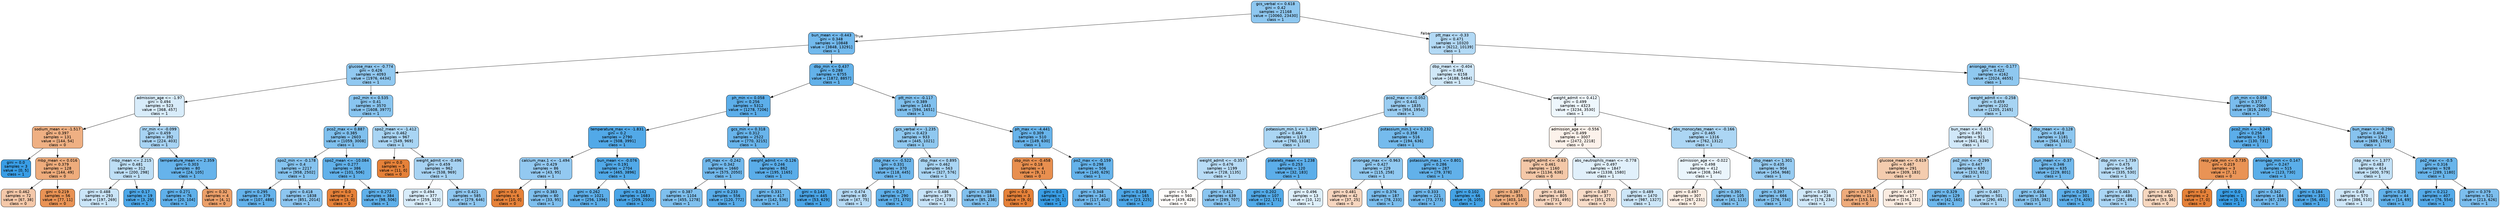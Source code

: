 digraph Tree {
node [shape=box, style="filled, rounded", color="black", fontname="helvetica"] ;
edge [fontname="helvetica"] ;
0 [label="gcs_verbal <= 0.618\ngini = 0.42\nsamples = 21168\nvalue = [10060, 23430]\nclass = 1", fillcolor="#8ec7f0"] ;
1 [label="bun_mean <= -0.443\ngini = 0.348\nsamples = 10848\nvalue = [3848, 13291]\nclass = 1", fillcolor="#72b9ed"] ;
0 -> 1 [labeldistance=2.5, labelangle=45, headlabel="True"] ;
2 [label="glucose_max <= -0.774\ngini = 0.426\nsamples = 4093\nvalue = [1976, 4434]\nclass = 1", fillcolor="#91c9f1"] ;
1 -> 2 ;
3 [label="admission_age <= -1.97\ngini = 0.494\nsamples = 523\nvalue = [368, 457]\nclass = 1", fillcolor="#d8ecfa"] ;
2 -> 3 ;
4 [label="sodium_mean <= -1.517\ngini = 0.397\nsamples = 131\nvalue = [144, 54]\nclass = 0", fillcolor="#efb083"] ;
3 -> 4 ;
5 [label="gini = 0.0\nsamples = 3\nvalue = [0, 5]\nclass = 1", fillcolor="#399de5"] ;
4 -> 5 ;
6 [label="mbp_mean <= 0.016\ngini = 0.379\nsamples = 128\nvalue = [144, 49]\nclass = 0", fillcolor="#eeac7c"] ;
4 -> 6 ;
7 [label="gini = 0.462\nsamples = 72\nvalue = [67, 38]\nclass = 0", fillcolor="#f4c8a9"] ;
6 -> 7 ;
8 [label="gini = 0.219\nsamples = 56\nvalue = [77, 11]\nclass = 0", fillcolor="#e99355"] ;
6 -> 8 ;
9 [label="inr_min <= -0.099\ngini = 0.459\nsamples = 392\nvalue = [224, 403]\nclass = 1", fillcolor="#a7d3f3"] ;
3 -> 9 ;
10 [label="mbp_mean <= 2.215\ngini = 0.481\nsamples = 312\nvalue = [200, 298]\nclass = 1", fillcolor="#bedff6"] ;
9 -> 10 ;
11 [label="gini = 0.488\nsamples = 293\nvalue = [197, 269]\nclass = 1", fillcolor="#cae5f8"] ;
10 -> 11 ;
12 [label="gini = 0.17\nsamples = 19\nvalue = [3, 29]\nclass = 1", fillcolor="#4da7e8"] ;
10 -> 12 ;
13 [label="temperature_mean <= 2.359\ngini = 0.303\nsamples = 80\nvalue = [24, 105]\nclass = 1", fillcolor="#66b3eb"] ;
9 -> 13 ;
14 [label="gini = 0.271\nsamples = 76\nvalue = [20, 104]\nclass = 1", fillcolor="#5fb0ea"] ;
13 -> 14 ;
15 [label="gini = 0.32\nsamples = 4\nvalue = [4, 1]\nclass = 0", fillcolor="#eca06a"] ;
13 -> 15 ;
16 [label="po2_min <= 0.535\ngini = 0.41\nsamples = 3570\nvalue = [1608, 3977]\nclass = 1", fillcolor="#89c5f0"] ;
2 -> 16 ;
17 [label="pco2_max <= 0.887\ngini = 0.385\nsamples = 2603\nvalue = [1059, 3008]\nclass = 1", fillcolor="#7fc0ee"] ;
16 -> 17 ;
18 [label="spo2_min <= -0.178\ngini = 0.4\nsamples = 2217\nvalue = [958, 2502]\nclass = 1", fillcolor="#85c3ef"] ;
17 -> 18 ;
19 [label="gini = 0.295\nsamples = 379\nvalue = [107, 488]\nclass = 1", fillcolor="#64b2eb"] ;
18 -> 19 ;
20 [label="gini = 0.418\nsamples = 1838\nvalue = [851, 2014]\nclass = 1", fillcolor="#8dc6f0"] ;
18 -> 20 ;
21 [label="spo2_mean <= -10.084\ngini = 0.277\nsamples = 386\nvalue = [101, 506]\nclass = 1", fillcolor="#61b1ea"] ;
17 -> 21 ;
22 [label="gini = 0.0\nsamples = 2\nvalue = [3, 0]\nclass = 0", fillcolor="#e58139"] ;
21 -> 22 ;
23 [label="gini = 0.272\nsamples = 384\nvalue = [98, 506]\nclass = 1", fillcolor="#5fb0ea"] ;
21 -> 23 ;
24 [label="spo2_mean <= -1.412\ngini = 0.462\nsamples = 967\nvalue = [549, 969]\nclass = 1", fillcolor="#a9d5f4"] ;
16 -> 24 ;
25 [label="gini = 0.0\nsamples = 5\nvalue = [11, 0]\nclass = 0", fillcolor="#e58139"] ;
24 -> 25 ;
26 [label="weight_admit <= -0.496\ngini = 0.459\nsamples = 962\nvalue = [538, 969]\nclass = 1", fillcolor="#a7d3f3"] ;
24 -> 26 ;
27 [label="gini = 0.494\nsamples = 377\nvalue = [259, 323]\nclass = 1", fillcolor="#d8ecfa"] ;
26 -> 27 ;
28 [label="gini = 0.421\nsamples = 585\nvalue = [279, 646]\nclass = 1", fillcolor="#8fc7f0"] ;
26 -> 28 ;
29 [label="dbp_min <= 0.437\ngini = 0.288\nsamples = 6755\nvalue = [1872, 8857]\nclass = 1", fillcolor="#63b2ea"] ;
1 -> 29 ;
30 [label="ph_min <= 0.058\ngini = 0.256\nsamples = 5312\nvalue = [1278, 7206]\nclass = 1", fillcolor="#5caeea"] ;
29 -> 30 ;
31 [label="temperature_max <= -1.831\ngini = 0.2\nsamples = 2790\nvalue = [508, 3991]\nclass = 1", fillcolor="#52a9e8"] ;
30 -> 31 ;
32 [label="calcium_max.1 <= -1.494\ngini = 0.429\nsamples = 86\nvalue = [43, 95]\nclass = 1", fillcolor="#93c9f1"] ;
31 -> 32 ;
33 [label="gini = 0.0\nsamples = 6\nvalue = [10, 0]\nclass = 0", fillcolor="#e58139"] ;
32 -> 33 ;
34 [label="gini = 0.383\nsamples = 80\nvalue = [33, 95]\nclass = 1", fillcolor="#7ebfee"] ;
32 -> 34 ;
35 [label="bun_mean <= -0.076\ngini = 0.191\nsamples = 2704\nvalue = [465, 3896]\nclass = 1", fillcolor="#51a9e8"] ;
31 -> 35 ;
36 [label="gini = 0.262\nsamples = 1021\nvalue = [256, 1396]\nclass = 1", fillcolor="#5dafea"] ;
35 -> 36 ;
37 [label="gini = 0.142\nsamples = 1683\nvalue = [209, 2500]\nclass = 1", fillcolor="#4aa5e7"] ;
35 -> 37 ;
38 [label="gcs_min <= 0.318\ngini = 0.312\nsamples = 2522\nvalue = [770, 3215]\nclass = 1", fillcolor="#68b4eb"] ;
30 -> 38 ;
39 [label="ptt_max <= -0.242\ngini = 0.342\nsamples = 1660\nvalue = [575, 2050]\nclass = 1", fillcolor="#71b8ec"] ;
38 -> 39 ;
40 [label="gini = 0.387\nsamples = 1104\nvalue = [455, 1278]\nclass = 1", fillcolor="#7fc0ee"] ;
39 -> 40 ;
41 [label="gini = 0.233\nsamples = 556\nvalue = [120, 772]\nclass = 1", fillcolor="#58ace9"] ;
39 -> 41 ;
42 [label="weight_admit <= -0.126\ngini = 0.246\nsamples = 862\nvalue = [195, 1165]\nclass = 1", fillcolor="#5aade9"] ;
38 -> 42 ;
43 [label="gini = 0.331\nsamples = 417\nvalue = [142, 536]\nclass = 1", fillcolor="#6db7ec"] ;
42 -> 43 ;
44 [label="gini = 0.143\nsamples = 445\nvalue = [53, 629]\nclass = 1", fillcolor="#4aa5e7"] ;
42 -> 44 ;
45 [label="ptt_min <= -0.117\ngini = 0.389\nsamples = 1443\nvalue = [594, 1651]\nclass = 1", fillcolor="#80c0ee"] ;
29 -> 45 ;
46 [label="gcs_verbal <= -1.235\ngini = 0.423\nsamples = 933\nvalue = [445, 1021]\nclass = 1", fillcolor="#8fc8f0"] ;
45 -> 46 ;
47 [label="sbp_max <= -0.522\ngini = 0.331\nsamples = 370\nvalue = [118, 445]\nclass = 1", fillcolor="#6eb7ec"] ;
46 -> 47 ;
48 [label="gini = 0.474\nsamples = 80\nvalue = [47, 75]\nclass = 1", fillcolor="#b5daf5"] ;
47 -> 48 ;
49 [label="gini = 0.27\nsamples = 290\nvalue = [71, 370]\nclass = 1", fillcolor="#5fb0ea"] ;
47 -> 49 ;
50 [label="dbp_max <= 0.895\ngini = 0.462\nsamples = 563\nvalue = [327, 576]\nclass = 1", fillcolor="#a9d5f4"] ;
46 -> 50 ;
51 [label="gini = 0.486\nsamples = 379\nvalue = [242, 338]\nclass = 1", fillcolor="#c7e3f8"] ;
50 -> 51 ;
52 [label="gini = 0.388\nsamples = 184\nvalue = [85, 238]\nclass = 1", fillcolor="#80c0ee"] ;
50 -> 52 ;
53 [label="ph_max <= -4.441\ngini = 0.309\nsamples = 510\nvalue = [149, 630]\nclass = 1", fillcolor="#68b4eb"] ;
45 -> 53 ;
54 [label="sbp_min <= -0.458\ngini = 0.18\nsamples = 4\nvalue = [9, 1]\nclass = 0", fillcolor="#e88f4f"] ;
53 -> 54 ;
55 [label="gini = 0.0\nsamples = 3\nvalue = [9, 0]\nclass = 0", fillcolor="#e58139"] ;
54 -> 55 ;
56 [label="gini = 0.0\nsamples = 1\nvalue = [0, 1]\nclass = 1", fillcolor="#399de5"] ;
54 -> 56 ;
57 [label="po2_max <= -0.159\ngini = 0.298\nsamples = 506\nvalue = [140, 629]\nclass = 1", fillcolor="#65b3eb"] ;
53 -> 57 ;
58 [label="gini = 0.348\nsamples = 341\nvalue = [117, 404]\nclass = 1", fillcolor="#72b9ed"] ;
57 -> 58 ;
59 [label="gini = 0.168\nsamples = 165\nvalue = [23, 225]\nclass = 1", fillcolor="#4da7e8"] ;
57 -> 59 ;
60 [label="ptt_max <= -0.33\ngini = 0.471\nsamples = 10320\nvalue = [6212, 10139]\nclass = 1", fillcolor="#b2d9f5"] ;
0 -> 60 [labeldistance=2.5, labelangle=-45, headlabel="False"] ;
61 [label="dbp_mean <= -0.404\ngini = 0.491\nsamples = 6158\nvalue = [4188, 5484]\nclass = 1", fillcolor="#d0e8f9"] ;
60 -> 61 ;
62 [label="pco2_max <= -0.052\ngini = 0.441\nsamples = 1835\nvalue = [954, 1954]\nclass = 1", fillcolor="#9acdf2"] ;
61 -> 62 ;
63 [label="potassium_min.1 <= 1.285\ngini = 0.464\nsamples = 1319\nvalue = [760, 1318]\nclass = 1", fillcolor="#abd6f4"] ;
62 -> 63 ;
64 [label="weight_admit <= -0.357\ngini = 0.476\nsamples = 1199\nvalue = [728, 1135]\nclass = 1", fillcolor="#b8dcf6"] ;
63 -> 64 ;
65 [label="gini = 0.5\nsamples = 560\nvalue = [439, 428]\nclass = 0", fillcolor="#fefcfa"] ;
64 -> 65 ;
66 [label="gini = 0.412\nsamples = 639\nvalue = [289, 707]\nclass = 1", fillcolor="#8ac5f0"] ;
64 -> 66 ;
67 [label="platelets_mean <= 1.238\ngini = 0.253\nsamples = 120\nvalue = [32, 183]\nclass = 1", fillcolor="#5caeea"] ;
63 -> 67 ;
68 [label="gini = 0.202\nsamples = 107\nvalue = [22, 171]\nclass = 1", fillcolor="#52aae8"] ;
67 -> 68 ;
69 [label="gini = 0.496\nsamples = 13\nvalue = [10, 12]\nclass = 1", fillcolor="#deeffb"] ;
67 -> 69 ;
70 [label="potassium_min.1 <= 0.232\ngini = 0.358\nsamples = 516\nvalue = [194, 636]\nclass = 1", fillcolor="#75bbed"] ;
62 -> 70 ;
71 [label="aniongap_max <= -0.963\ngini = 0.427\nsamples = 229\nvalue = [115, 258]\nclass = 1", fillcolor="#91c9f1"] ;
70 -> 71 ;
72 [label="gini = 0.481\nsamples = 42\nvalue = [37, 25]\nclass = 0", fillcolor="#f7d6bf"] ;
71 -> 72 ;
73 [label="gini = 0.376\nsamples = 187\nvalue = [78, 233]\nclass = 1", fillcolor="#7bbeee"] ;
71 -> 73 ;
74 [label="potassium_max.1 <= 0.801\ngini = 0.286\nsamples = 287\nvalue = [79, 378]\nclass = 1", fillcolor="#62b1ea"] ;
70 -> 74 ;
75 [label="gini = 0.333\nsamples = 221\nvalue = [73, 273]\nclass = 1", fillcolor="#6eb7ec"] ;
74 -> 75 ;
76 [label="gini = 0.102\nsamples = 66\nvalue = [6, 105]\nclass = 1", fillcolor="#44a3e6"] ;
74 -> 76 ;
77 [label="weight_admit <= 0.412\ngini = 0.499\nsamples = 4323\nvalue = [3234, 3530]\nclass = 1", fillcolor="#eef7fd"] ;
61 -> 77 ;
78 [label="admission_age <= -0.556\ngini = 0.499\nsamples = 3007\nvalue = [2472, 2218]\nclass = 0", fillcolor="#fcf2eb"] ;
77 -> 78 ;
79 [label="weight_admit <= -0.63\ngini = 0.461\nsamples = 1160\nvalue = [1134, 638]\nclass = 0", fillcolor="#f4c8a8"] ;
78 -> 79 ;
80 [label="gini = 0.387\nsamples = 355\nvalue = [403, 143]\nclass = 0", fillcolor="#eeae7f"] ;
79 -> 80 ;
81 [label="gini = 0.481\nsamples = 805\nvalue = [731, 495]\nclass = 0", fillcolor="#f7d6bf"] ;
79 -> 81 ;
82 [label="abs_neutrophils_mean <= -0.778\ngini = 0.497\nsamples = 1847\nvalue = [1338, 1580]\nclass = 1", fillcolor="#e1f0fb"] ;
78 -> 82 ;
83 [label="gini = 0.487\nsamples = 377\nvalue = [351, 253]\nclass = 0", fillcolor="#f8dcc8"] ;
82 -> 83 ;
84 [label="gini = 0.489\nsamples = 1470\nvalue = [987, 1327]\nclass = 1", fillcolor="#cce6f8"] ;
82 -> 84 ;
85 [label="abs_monocytes_mean <= -0.166\ngini = 0.465\nsamples = 1316\nvalue = [762, 1312]\nclass = 1", fillcolor="#acd6f4"] ;
77 -> 85 ;
86 [label="admission_age <= -0.022\ngini = 0.498\nsamples = 412\nvalue = [308, 344]\nclass = 1", fillcolor="#eaf5fc"] ;
85 -> 86 ;
87 [label="gini = 0.497\nsamples = 307\nvalue = [267, 231]\nclass = 0", fillcolor="#fbeee4"] ;
86 -> 87 ;
88 [label="gini = 0.391\nsamples = 105\nvalue = [41, 113]\nclass = 1", fillcolor="#81c1ee"] ;
86 -> 88 ;
89 [label="dbp_mean <= 1.301\ngini = 0.435\nsamples = 904\nvalue = [454, 968]\nclass = 1", fillcolor="#96cbf1"] ;
85 -> 89 ;
90 [label="gini = 0.397\nsamples = 666\nvalue = [276, 734]\nclass = 1", fillcolor="#83c2ef"] ;
89 -> 90 ;
91 [label="gini = 0.491\nsamples = 238\nvalue = [178, 234]\nclass = 1", fillcolor="#d0e8f9"] ;
89 -> 91 ;
92 [label="aniongap_max <= -0.177\ngini = 0.422\nsamples = 4162\nvalue = [2024, 4655]\nclass = 1", fillcolor="#8fc8f0"] ;
60 -> 92 ;
93 [label="weight_admit <= -0.258\ngini = 0.459\nsamples = 2102\nvalue = [1205, 2165]\nclass = 1", fillcolor="#a7d4f3"] ;
92 -> 93 ;
94 [label="bun_mean <= -0.615\ngini = 0.491\nsamples = 921\nvalue = [641, 834]\nclass = 1", fillcolor="#d1e8f9"] ;
93 -> 94 ;
95 [label="glucose_mean <= -0.619\ngini = 0.467\nsamples = 291\nvalue = [309, 183]\nclass = 0", fillcolor="#f4ccae"] ;
94 -> 95 ;
96 [label="gini = 0.375\nsamples = 114\nvalue = [153, 51]\nclass = 0", fillcolor="#eeab7b"] ;
95 -> 96 ;
97 [label="gini = 0.497\nsamples = 177\nvalue = [156, 132]\nclass = 0", fillcolor="#fbece1"] ;
95 -> 97 ;
98 [label="po2_min <= -0.299\ngini = 0.447\nsamples = 630\nvalue = [332, 651]\nclass = 1", fillcolor="#9ecff2"] ;
94 -> 98 ;
99 [label="gini = 0.329\nsamples = 129\nvalue = [42, 160]\nclass = 1", fillcolor="#6db7ec"] ;
98 -> 99 ;
100 [label="gini = 0.467\nsamples = 501\nvalue = [290, 491]\nclass = 1", fillcolor="#aed7f4"] ;
98 -> 100 ;
101 [label="dbp_mean <= -0.128\ngini = 0.418\nsamples = 1181\nvalue = [564, 1331]\nclass = 1", fillcolor="#8dc7f0"] ;
93 -> 101 ;
102 [label="bun_mean <= -0.37\ngini = 0.346\nsamples = 635\nvalue = [229, 801]\nclass = 1", fillcolor="#72b9ec"] ;
101 -> 102 ;
103 [label="gini = 0.406\nsamples = 334\nvalue = [155, 392]\nclass = 1", fillcolor="#87c4ef"] ;
102 -> 103 ;
104 [label="gini = 0.259\nsamples = 301\nvalue = [74, 409]\nclass = 1", fillcolor="#5dafea"] ;
102 -> 104 ;
105 [label="dbp_min <= 1.739\ngini = 0.475\nsamples = 546\nvalue = [335, 530]\nclass = 1", fillcolor="#b6dbf5"] ;
101 -> 105 ;
106 [label="gini = 0.463\nsamples = 486\nvalue = [282, 494]\nclass = 1", fillcolor="#aad5f4"] ;
105 -> 106 ;
107 [label="gini = 0.482\nsamples = 60\nvalue = [53, 36]\nclass = 0", fillcolor="#f7d7bf"] ;
105 -> 107 ;
108 [label="ph_min <= 0.058\ngini = 0.372\nsamples = 2060\nvalue = [819, 2490]\nclass = 1", fillcolor="#7abdee"] ;
92 -> 108 ;
109 [label="pco2_min <= -3.249\ngini = 0.256\nsamples = 518\nvalue = [130, 731]\nclass = 1", fillcolor="#5caeea"] ;
108 -> 109 ;
110 [label="resp_rate_min <= 0.735\ngini = 0.219\nsamples = 3\nvalue = [7, 1]\nclass = 0", fillcolor="#e99355"] ;
109 -> 110 ;
111 [label="gini = 0.0\nsamples = 2\nvalue = [7, 0]\nclass = 0", fillcolor="#e58139"] ;
110 -> 111 ;
112 [label="gini = 0.0\nsamples = 1\nvalue = [0, 1]\nclass = 1", fillcolor="#399de5"] ;
110 -> 112 ;
113 [label="aniongap_min <= 0.147\ngini = 0.247\nsamples = 515\nvalue = [123, 730]\nclass = 1", fillcolor="#5aaee9"] ;
109 -> 113 ;
114 [label="gini = 0.342\nsamples = 184\nvalue = [67, 239]\nclass = 1", fillcolor="#71b8ec"] ;
113 -> 114 ;
115 [label="gini = 0.184\nsamples = 331\nvalue = [56, 491]\nclass = 1", fillcolor="#50a8e8"] ;
113 -> 115 ;
116 [label="bun_mean <= -0.296\ngini = 0.404\nsamples = 1542\nvalue = [689, 1759]\nclass = 1", fillcolor="#87c3ef"] ;
108 -> 116 ;
117 [label="sbp_max <= 1.377\ngini = 0.483\nsamples = 614\nvalue = [400, 579]\nclass = 1", fillcolor="#c2e1f7"] ;
116 -> 117 ;
118 [label="gini = 0.49\nsamples = 570\nvalue = [386, 510]\nclass = 1", fillcolor="#cfe7f9"] ;
117 -> 118 ;
119 [label="gini = 0.28\nsamples = 44\nvalue = [14, 69]\nclass = 1", fillcolor="#61b1ea"] ;
117 -> 119 ;
120 [label="po2_max <= -0.5\ngini = 0.316\nsamples = 928\nvalue = [289, 1180]\nclass = 1", fillcolor="#69b5eb"] ;
116 -> 120 ;
121 [label="gini = 0.212\nsamples = 407\nvalue = [76, 554]\nclass = 1", fillcolor="#54aae9"] ;
120 -> 121 ;
122 [label="gini = 0.379\nsamples = 521\nvalue = [213, 626]\nclass = 1", fillcolor="#7cbeee"] ;
120 -> 122 ;
}